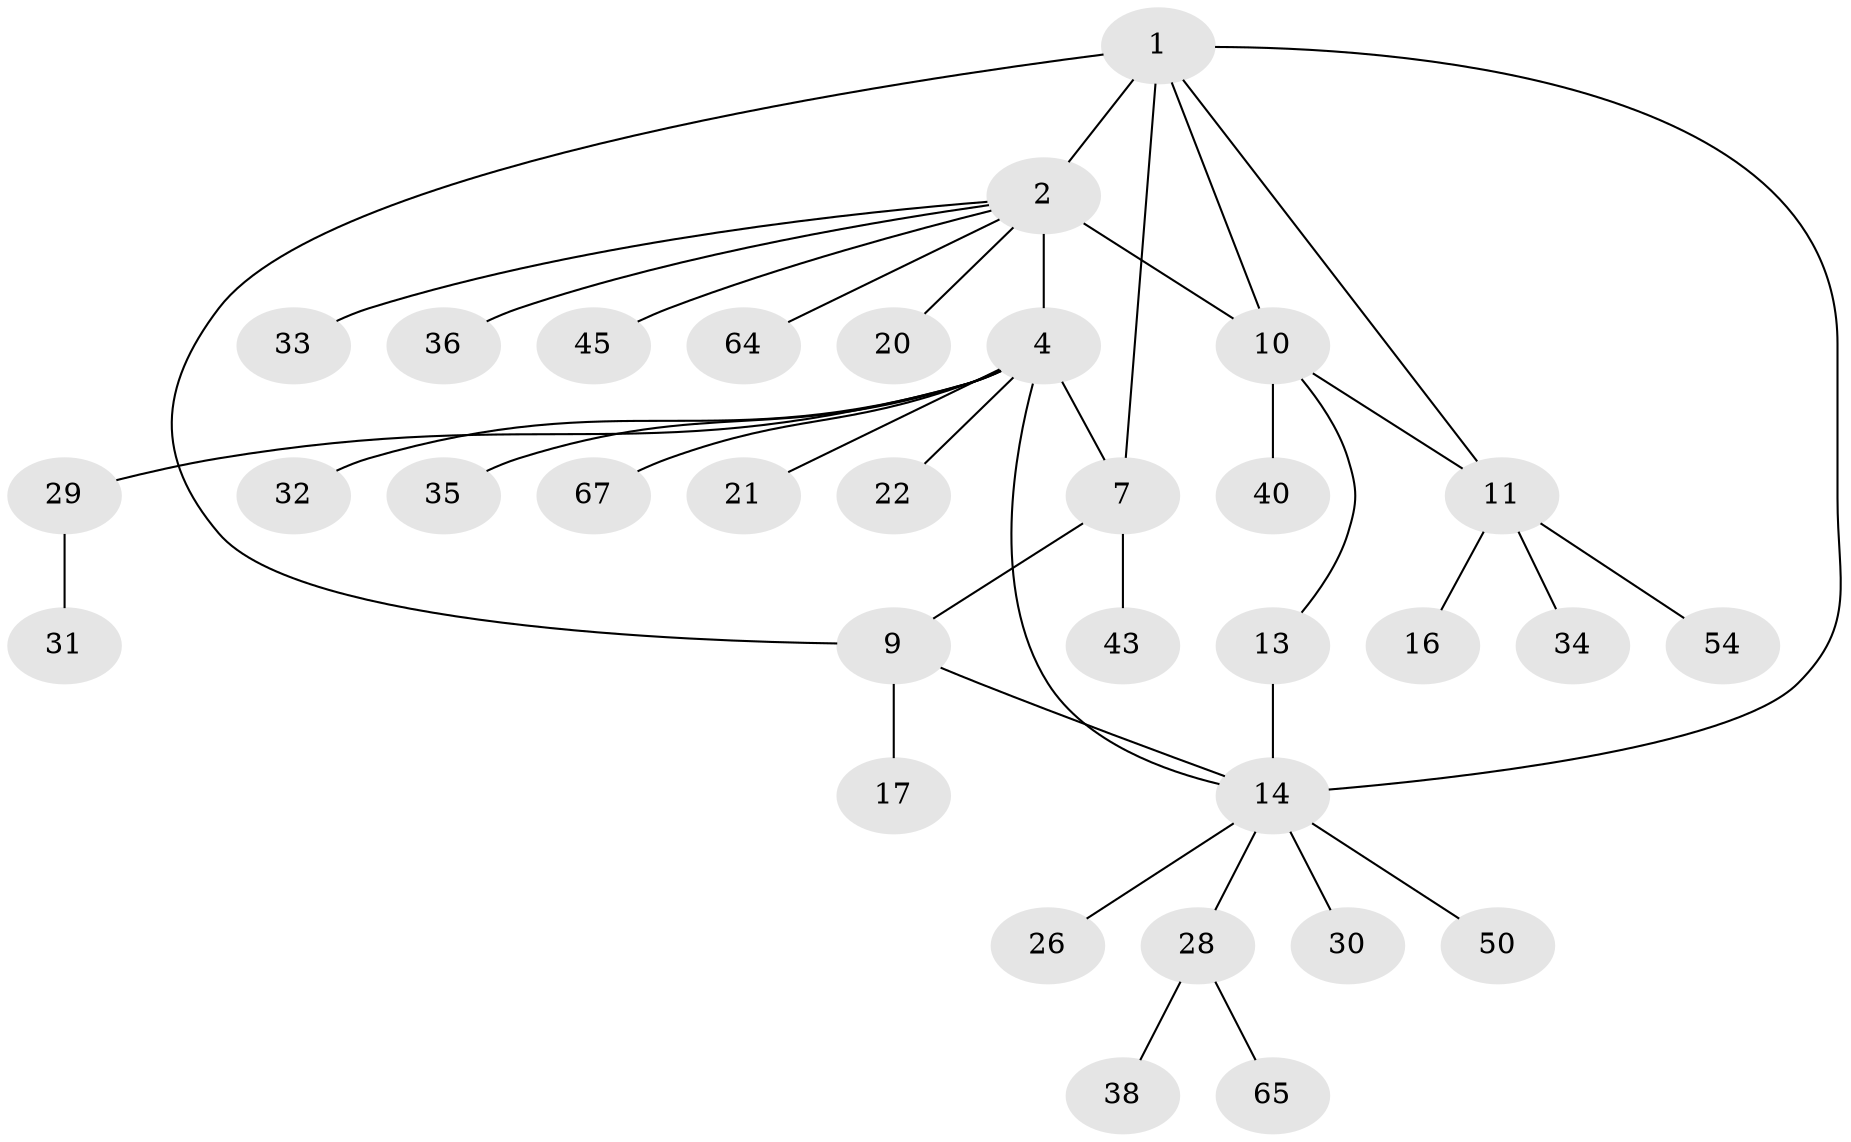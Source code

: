 // original degree distribution, {4: 0.08955223880597014, 12: 0.014925373134328358, 5: 0.05970149253731343, 7: 0.014925373134328358, 9: 0.014925373134328358, 6: 0.029850746268656716, 3: 0.04477611940298507, 8: 0.014925373134328358, 2: 0.19402985074626866, 1: 0.5223880597014925}
// Generated by graph-tools (version 1.1) at 2025/15/03/09/25 04:15:51]
// undirected, 33 vertices, 39 edges
graph export_dot {
graph [start="1"]
  node [color=gray90,style=filled];
  1 [super="+24+3+8"];
  2 [super="+44+42+5+39+25+62"];
  4 [super="+6"];
  7;
  9;
  10 [super="+57+52+12+23"];
  11;
  13;
  14 [super="+15"];
  16 [super="+48"];
  17 [super="+27+56"];
  20;
  21;
  22;
  26 [super="+37"];
  28;
  29;
  30;
  31;
  32;
  33;
  34;
  35;
  36;
  38;
  40;
  43;
  45;
  50;
  54;
  64;
  65;
  67;
  1 -- 2 [weight=2];
  1 -- 10;
  1 -- 14;
  1 -- 11;
  1 -- 9;
  1 -- 7;
  2 -- 20;
  2 -- 45;
  2 -- 33 [weight=2];
  2 -- 64;
  2 -- 4 [weight=3];
  2 -- 36;
  2 -- 10 [weight=3];
  4 -- 7;
  4 -- 29;
  4 -- 32;
  4 -- 67;
  4 -- 35;
  4 -- 14;
  4 -- 21;
  4 -- 22;
  7 -- 9;
  7 -- 43;
  9 -- 17;
  9 -- 14;
  10 -- 11 [weight=2];
  10 -- 40;
  10 -- 13;
  11 -- 16;
  11 -- 34;
  11 -- 54;
  13 -- 14 [weight=2];
  14 -- 28;
  14 -- 50;
  14 -- 30;
  14 -- 26;
  28 -- 38;
  28 -- 65;
  29 -- 31;
}
